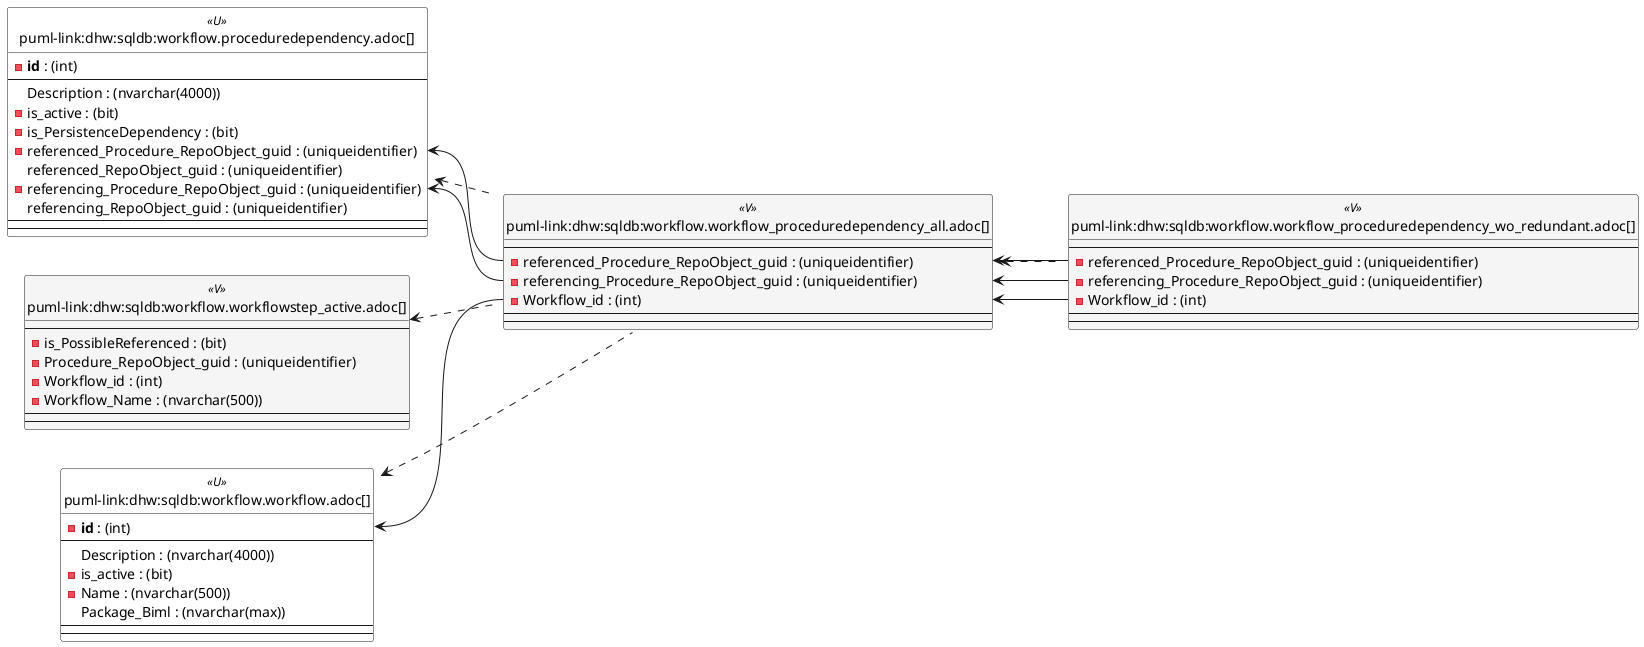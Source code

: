 @startuml
left to right direction
'top to bottom direction
hide circle
'avoide "." issues:
set namespaceSeparator none


skinparam class {
  BackgroundColor White
  BackgroundColor<<FN>> Yellow
  BackgroundColor<<FS>> Yellow
  BackgroundColor<<FT>> LightGray
  BackgroundColor<<IF>> Yellow
  BackgroundColor<<IS>> Yellow
  BackgroundColor<<P>> Aqua
  BackgroundColor<<PC>> Aqua
  BackgroundColor<<SN>> Yellow
  BackgroundColor<<SO>> SlateBlue
  BackgroundColor<<TF>> LightGray
  BackgroundColor<<TR>> Tomato
  BackgroundColor<<U>> White
  BackgroundColor<<V>> WhiteSmoke
  BackgroundColor<<X>> Aqua
  BackgroundColor<<external>> AliceBlue
}


entity "puml-link:dhw:sqldb:workflow.proceduredependency.adoc[]" as workflow.ProcedureDependency << U >> {
  - **id** : (int)
  --
  Description : (nvarchar(4000))
  - is_active : (bit)
  - is_PersistenceDependency : (bit)
  - referenced_Procedure_RepoObject_guid : (uniqueidentifier)
  referenced_RepoObject_guid : (uniqueidentifier)
  - referencing_Procedure_RepoObject_guid : (uniqueidentifier)
  referencing_RepoObject_guid : (uniqueidentifier)
  --
  --
}

entity "puml-link:dhw:sqldb:workflow.workflow.adoc[]" as workflow.Workflow << U >> {
  - **id** : (int)
  --
  Description : (nvarchar(4000))
  - is_active : (bit)
  - Name : (nvarchar(500))
  Package_Biml : (nvarchar(max))
  --
  --
}

entity "puml-link:dhw:sqldb:workflow.workflow_proceduredependency_all.adoc[]" as workflow.Workflow_ProcedureDependency_all << V >> {
  --
  - referenced_Procedure_RepoObject_guid : (uniqueidentifier)
  - referencing_Procedure_RepoObject_guid : (uniqueidentifier)
  - Workflow_id : (int)
  --
  --
}

entity "puml-link:dhw:sqldb:workflow.workflow_proceduredependency_wo_redundant.adoc[]" as workflow.Workflow_ProcedureDependency_wo_redundant << V >> {
  --
  - referenced_Procedure_RepoObject_guid : (uniqueidentifier)
  - referencing_Procedure_RepoObject_guid : (uniqueidentifier)
  - Workflow_id : (int)
  --
  --
}

entity "puml-link:dhw:sqldb:workflow.workflowstep_active.adoc[]" as workflow.WorkflowStep_active << V >> {
  --
  - is_PossibleReferenced : (bit)
  - Procedure_RepoObject_guid : (uniqueidentifier)
  - Workflow_id : (int)
  - Workflow_Name : (nvarchar(500))
  --
  --
}

workflow.ProcedureDependency <.. workflow.Workflow_ProcedureDependency_all
workflow.Workflow <.. workflow.Workflow_ProcedureDependency_all
workflow.Workflow_ProcedureDependency_all <.. workflow.Workflow_ProcedureDependency_wo_redundant
workflow.WorkflowStep_active <.. workflow.Workflow_ProcedureDependency_all
"workflow.ProcedureDependency::referenced_Procedure_RepoObject_guid" <-- "workflow.Workflow_ProcedureDependency_all::referenced_Procedure_RepoObject_guid"
"workflow.ProcedureDependency::referencing_Procedure_RepoObject_guid" <-- "workflow.Workflow_ProcedureDependency_all::referencing_Procedure_RepoObject_guid"
"workflow.Workflow::id" <-- "workflow.Workflow_ProcedureDependency_all::Workflow_id"
"workflow.Workflow_ProcedureDependency_all::referenced_Procedure_RepoObject_guid" <-- "workflow.Workflow_ProcedureDependency_wo_redundant::referenced_Procedure_RepoObject_guid"
"workflow.Workflow_ProcedureDependency_all::referencing_Procedure_RepoObject_guid" <-- "workflow.Workflow_ProcedureDependency_wo_redundant::referencing_Procedure_RepoObject_guid"
"workflow.Workflow_ProcedureDependency_all::Workflow_id" <-- "workflow.Workflow_ProcedureDependency_wo_redundant::Workflow_id"
@enduml

